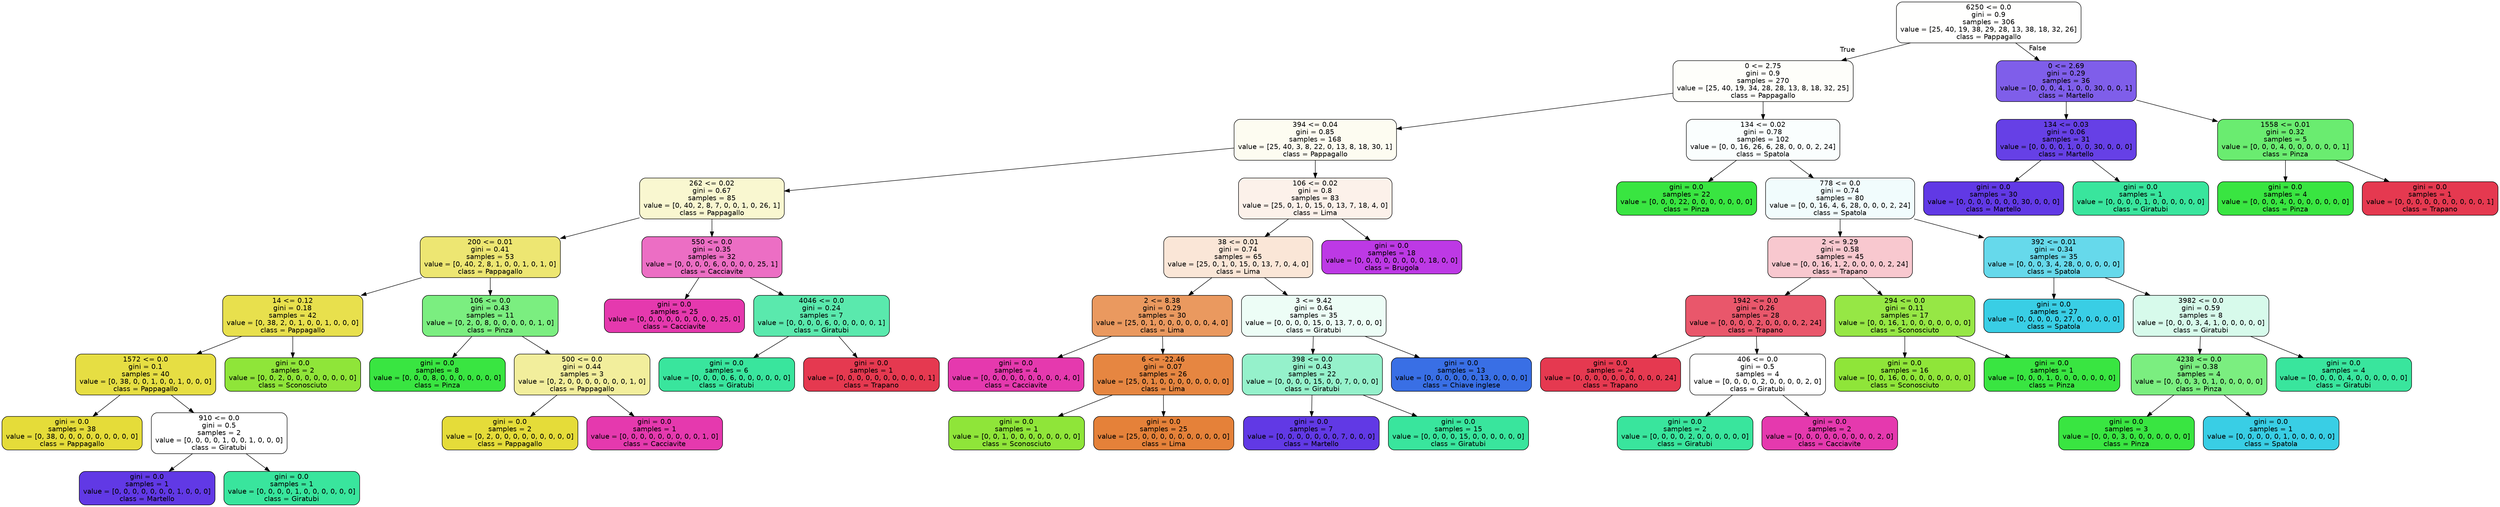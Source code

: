 digraph Tree {
node [shape=box, style="filled, rounded", color="black", fontname="helvetica"] ;
edge [fontname="helvetica"] ;
0 [label="6250 <= 0.0\ngini = 0.9\nsamples = 306\nvalue = [25, 40, 19, 38, 29, 28, 13, 38, 18, 32, 26]\nclass = Pappagallo", fillcolor="#fffffe"] ;
1 [label="0 <= 2.75\ngini = 0.9\nsamples = 270\nvalue = [25, 40, 19, 34, 28, 28, 13, 8, 18, 32, 25]\nclass = Pappagallo", fillcolor="#fefefa"] ;
0 -> 1 [labeldistance=2.5, labelangle=45, headlabel="True"] ;
2 [label="394 <= 0.04\ngini = 0.85\nsamples = 168\nvalue = [25, 40, 3, 8, 22, 0, 13, 8, 18, 30, 1]\nclass = Pappagallo", fillcolor="#fdfcf1"] ;
1 -> 2 ;
3 [label="262 <= 0.02\ngini = 0.67\nsamples = 85\nvalue = [0, 40, 2, 8, 7, 0, 0, 1, 0, 26, 1]\nclass = Pappagallo", fillcolor="#f9f7d0"] ;
2 -> 3 ;
4 [label="200 <= 0.01\ngini = 0.41\nsamples = 53\nvalue = [0, 40, 2, 8, 1, 0, 0, 1, 0, 1, 0]\nclass = Pappagallo", fillcolor="#ede672"] ;
3 -> 4 ;
5 [label="14 <= 0.12\ngini = 0.18\nsamples = 42\nvalue = [0, 38, 2, 0, 1, 0, 0, 1, 0, 0, 0]\nclass = Pappagallo", fillcolor="#e8e04d"] ;
4 -> 5 ;
6 [label="1572 <= 0.0\ngini = 0.1\nsamples = 40\nvalue = [0, 38, 0, 0, 1, 0, 0, 1, 0, 0, 0]\nclass = Pappagallo", fillcolor="#e6de43"] ;
5 -> 6 ;
7 [label="gini = 0.0\nsamples = 38\nvalue = [0, 38, 0, 0, 0, 0, 0, 0, 0, 0, 0]\nclass = Pappagallo", fillcolor="#e5dc39"] ;
6 -> 7 ;
8 [label="910 <= 0.0\ngini = 0.5\nsamples = 2\nvalue = [0, 0, 0, 0, 1, 0, 0, 1, 0, 0, 0]\nclass = Giratubi", fillcolor="#ffffff"] ;
6 -> 8 ;
9 [label="gini = 0.0\nsamples = 1\nvalue = [0, 0, 0, 0, 0, 0, 0, 1, 0, 0, 0]\nclass = Martello", fillcolor="#6139e5"] ;
8 -> 9 ;
10 [label="gini = 0.0\nsamples = 1\nvalue = [0, 0, 0, 0, 1, 0, 0, 0, 0, 0, 0]\nclass = Giratubi", fillcolor="#39e59d"] ;
8 -> 10 ;
11 [label="gini = 0.0\nsamples = 2\nvalue = [0, 0, 2, 0, 0, 0, 0, 0, 0, 0, 0]\nclass = Sconosciuto", fillcolor="#8fe539"] ;
5 -> 11 ;
12 [label="106 <= 0.0\ngini = 0.43\nsamples = 11\nvalue = [0, 2, 0, 8, 0, 0, 0, 0, 0, 1, 0]\nclass = Pinza", fillcolor="#7bee80"] ;
4 -> 12 ;
13 [label="gini = 0.0\nsamples = 8\nvalue = [0, 0, 0, 8, 0, 0, 0, 0, 0, 0, 0]\nclass = Pinza", fillcolor="#39e541"] ;
12 -> 13 ;
14 [label="500 <= 0.0\ngini = 0.44\nsamples = 3\nvalue = [0, 2, 0, 0, 0, 0, 0, 0, 0, 1, 0]\nclass = Pappagallo", fillcolor="#f2ee9c"] ;
12 -> 14 ;
15 [label="gini = 0.0\nsamples = 2\nvalue = [0, 2, 0, 0, 0, 0, 0, 0, 0, 0, 0]\nclass = Pappagallo", fillcolor="#e5dc39"] ;
14 -> 15 ;
16 [label="gini = 0.0\nsamples = 1\nvalue = [0, 0, 0, 0, 0, 0, 0, 0, 0, 1, 0]\nclass = Cacciavite", fillcolor="#e539ae"] ;
14 -> 16 ;
17 [label="550 <= 0.0\ngini = 0.35\nsamples = 32\nvalue = [0, 0, 0, 0, 6, 0, 0, 0, 0, 25, 1]\nclass = Cacciavite", fillcolor="#ec6ec4"] ;
3 -> 17 ;
18 [label="gini = 0.0\nsamples = 25\nvalue = [0, 0, 0, 0, 0, 0, 0, 0, 0, 25, 0]\nclass = Cacciavite", fillcolor="#e539ae"] ;
17 -> 18 ;
19 [label="4046 <= 0.0\ngini = 0.24\nsamples = 7\nvalue = [0, 0, 0, 0, 6, 0, 0, 0, 0, 0, 1]\nclass = Giratubi", fillcolor="#5ae9ad"] ;
17 -> 19 ;
20 [label="gini = 0.0\nsamples = 6\nvalue = [0, 0, 0, 0, 6, 0, 0, 0, 0, 0, 0]\nclass = Giratubi", fillcolor="#39e59d"] ;
19 -> 20 ;
21 [label="gini = 0.0\nsamples = 1\nvalue = [0, 0, 0, 0, 0, 0, 0, 0, 0, 0, 1]\nclass = Trapano", fillcolor="#e53950"] ;
19 -> 21 ;
22 [label="106 <= 0.02\ngini = 0.8\nsamples = 83\nvalue = [25, 0, 1, 0, 15, 0, 13, 7, 18, 4, 0]\nclass = Lima", fillcolor="#fcf1ea"] ;
2 -> 22 ;
23 [label="38 <= 0.01\ngini = 0.74\nsamples = 65\nvalue = [25, 0, 1, 0, 15, 0, 13, 7, 0, 4, 0]\nclass = Lima", fillcolor="#fae6d7"] ;
22 -> 23 ;
24 [label="2 <= 8.38\ngini = 0.29\nsamples = 30\nvalue = [25, 0, 1, 0, 0, 0, 0, 0, 0, 4, 0]\nclass = Lima", fillcolor="#ea995f"] ;
23 -> 24 ;
25 [label="gini = 0.0\nsamples = 4\nvalue = [0, 0, 0, 0, 0, 0, 0, 0, 0, 4, 0]\nclass = Cacciavite", fillcolor="#e539ae"] ;
24 -> 25 ;
26 [label="6 <= -22.46\ngini = 0.07\nsamples = 26\nvalue = [25, 0, 1, 0, 0, 0, 0, 0, 0, 0, 0]\nclass = Lima", fillcolor="#e68641"] ;
24 -> 26 ;
27 [label="gini = 0.0\nsamples = 1\nvalue = [0, 0, 1, 0, 0, 0, 0, 0, 0, 0, 0]\nclass = Sconosciuto", fillcolor="#8fe539"] ;
26 -> 27 ;
28 [label="gini = 0.0\nsamples = 25\nvalue = [25, 0, 0, 0, 0, 0, 0, 0, 0, 0, 0]\nclass = Lima", fillcolor="#e58139"] ;
26 -> 28 ;
29 [label="3 <= 9.42\ngini = 0.64\nsamples = 35\nvalue = [0, 0, 0, 0, 15, 0, 13, 7, 0, 0, 0]\nclass = Giratubi", fillcolor="#edfdf6"] ;
23 -> 29 ;
30 [label="398 <= 0.0\ngini = 0.43\nsamples = 22\nvalue = [0, 0, 0, 0, 15, 0, 0, 7, 0, 0, 0]\nclass = Giratubi", fillcolor="#95f1cb"] ;
29 -> 30 ;
31 [label="gini = 0.0\nsamples = 7\nvalue = [0, 0, 0, 0, 0, 0, 0, 7, 0, 0, 0]\nclass = Martello", fillcolor="#6139e5"] ;
30 -> 31 ;
32 [label="gini = 0.0\nsamples = 15\nvalue = [0, 0, 0, 0, 15, 0, 0, 0, 0, 0, 0]\nclass = Giratubi", fillcolor="#39e59d"] ;
30 -> 32 ;
33 [label="gini = 0.0\nsamples = 13\nvalue = [0, 0, 0, 0, 0, 0, 13, 0, 0, 0, 0]\nclass = Chiave inglese", fillcolor="#396fe5"] ;
29 -> 33 ;
34 [label="gini = 0.0\nsamples = 18\nvalue = [0, 0, 0, 0, 0, 0, 0, 0, 18, 0, 0]\nclass = Brugola", fillcolor="#bd39e5"] ;
22 -> 34 ;
35 [label="134 <= 0.02\ngini = 0.78\nsamples = 102\nvalue = [0, 0, 16, 26, 6, 28, 0, 0, 0, 2, 24]\nclass = Spatola", fillcolor="#fafefe"] ;
1 -> 35 ;
36 [label="gini = 0.0\nsamples = 22\nvalue = [0, 0, 0, 22, 0, 0, 0, 0, 0, 0, 0]\nclass = Pinza", fillcolor="#39e541"] ;
35 -> 36 ;
37 [label="778 <= 0.0\ngini = 0.74\nsamples = 80\nvalue = [0, 0, 16, 4, 6, 28, 0, 0, 0, 2, 24]\nclass = Spatola", fillcolor="#f1fcfd"] ;
35 -> 37 ;
38 [label="2 <= 9.29\ngini = 0.58\nsamples = 45\nvalue = [0, 0, 16, 1, 2, 0, 0, 0, 0, 2, 24]\nclass = Trapano", fillcolor="#f8c8cf"] ;
37 -> 38 ;
39 [label="1942 <= 0.0\ngini = 0.26\nsamples = 28\nvalue = [0, 0, 0, 0, 2, 0, 0, 0, 0, 2, 24]\nclass = Trapano", fillcolor="#e9576b"] ;
38 -> 39 ;
40 [label="gini = 0.0\nsamples = 24\nvalue = [0, 0, 0, 0, 0, 0, 0, 0, 0, 0, 24]\nclass = Trapano", fillcolor="#e53950"] ;
39 -> 40 ;
41 [label="406 <= 0.0\ngini = 0.5\nsamples = 4\nvalue = [0, 0, 0, 0, 2, 0, 0, 0, 0, 2, 0]\nclass = Giratubi", fillcolor="#ffffff"] ;
39 -> 41 ;
42 [label="gini = 0.0\nsamples = 2\nvalue = [0, 0, 0, 0, 2, 0, 0, 0, 0, 0, 0]\nclass = Giratubi", fillcolor="#39e59d"] ;
41 -> 42 ;
43 [label="gini = 0.0\nsamples = 2\nvalue = [0, 0, 0, 0, 0, 0, 0, 0, 0, 2, 0]\nclass = Cacciavite", fillcolor="#e539ae"] ;
41 -> 43 ;
44 [label="294 <= 0.0\ngini = 0.11\nsamples = 17\nvalue = [0, 0, 16, 1, 0, 0, 0, 0, 0, 0, 0]\nclass = Sconosciuto", fillcolor="#96e745"] ;
38 -> 44 ;
45 [label="gini = 0.0\nsamples = 16\nvalue = [0, 0, 16, 0, 0, 0, 0, 0, 0, 0, 0]\nclass = Sconosciuto", fillcolor="#8fe539"] ;
44 -> 45 ;
46 [label="gini = 0.0\nsamples = 1\nvalue = [0, 0, 0, 1, 0, 0, 0, 0, 0, 0, 0]\nclass = Pinza", fillcolor="#39e541"] ;
44 -> 46 ;
47 [label="392 <= 0.01\ngini = 0.34\nsamples = 35\nvalue = [0, 0, 0, 3, 4, 28, 0, 0, 0, 0, 0]\nclass = Spatola", fillcolor="#66d9eb"] ;
37 -> 47 ;
48 [label="gini = 0.0\nsamples = 27\nvalue = [0, 0, 0, 0, 0, 27, 0, 0, 0, 0, 0]\nclass = Spatola", fillcolor="#39cee5"] ;
47 -> 48 ;
49 [label="3982 <= 0.0\ngini = 0.59\nsamples = 8\nvalue = [0, 0, 0, 3, 4, 1, 0, 0, 0, 0, 0]\nclass = Giratubi", fillcolor="#d7faeb"] ;
47 -> 49 ;
50 [label="4238 <= 0.0\ngini = 0.38\nsamples = 4\nvalue = [0, 0, 0, 3, 0, 1, 0, 0, 0, 0, 0]\nclass = Pinza", fillcolor="#7bee80"] ;
49 -> 50 ;
51 [label="gini = 0.0\nsamples = 3\nvalue = [0, 0, 0, 3, 0, 0, 0, 0, 0, 0, 0]\nclass = Pinza", fillcolor="#39e541"] ;
50 -> 51 ;
52 [label="gini = 0.0\nsamples = 1\nvalue = [0, 0, 0, 0, 0, 1, 0, 0, 0, 0, 0]\nclass = Spatola", fillcolor="#39cee5"] ;
50 -> 52 ;
53 [label="gini = 0.0\nsamples = 4\nvalue = [0, 0, 0, 0, 4, 0, 0, 0, 0, 0, 0]\nclass = Giratubi", fillcolor="#39e59d"] ;
49 -> 53 ;
54 [label="0 <= 2.69\ngini = 0.29\nsamples = 36\nvalue = [0, 0, 0, 4, 1, 0, 0, 30, 0, 0, 1]\nclass = Martello", fillcolor="#7f5eea"] ;
0 -> 54 [labeldistance=2.5, labelangle=-45, headlabel="False"] ;
55 [label="134 <= 0.03\ngini = 0.06\nsamples = 31\nvalue = [0, 0, 0, 0, 1, 0, 0, 30, 0, 0, 0]\nclass = Martello", fillcolor="#6640e6"] ;
54 -> 55 ;
56 [label="gini = 0.0\nsamples = 30\nvalue = [0, 0, 0, 0, 0, 0, 0, 30, 0, 0, 0]\nclass = Martello", fillcolor="#6139e5"] ;
55 -> 56 ;
57 [label="gini = 0.0\nsamples = 1\nvalue = [0, 0, 0, 0, 1, 0, 0, 0, 0, 0, 0]\nclass = Giratubi", fillcolor="#39e59d"] ;
55 -> 57 ;
58 [label="1558 <= 0.01\ngini = 0.32\nsamples = 5\nvalue = [0, 0, 0, 4, 0, 0, 0, 0, 0, 0, 1]\nclass = Pinza", fillcolor="#6aec70"] ;
54 -> 58 ;
59 [label="gini = 0.0\nsamples = 4\nvalue = [0, 0, 0, 4, 0, 0, 0, 0, 0, 0, 0]\nclass = Pinza", fillcolor="#39e541"] ;
58 -> 59 ;
60 [label="gini = 0.0\nsamples = 1\nvalue = [0, 0, 0, 0, 0, 0, 0, 0, 0, 0, 1]\nclass = Trapano", fillcolor="#e53950"] ;
58 -> 60 ;
}